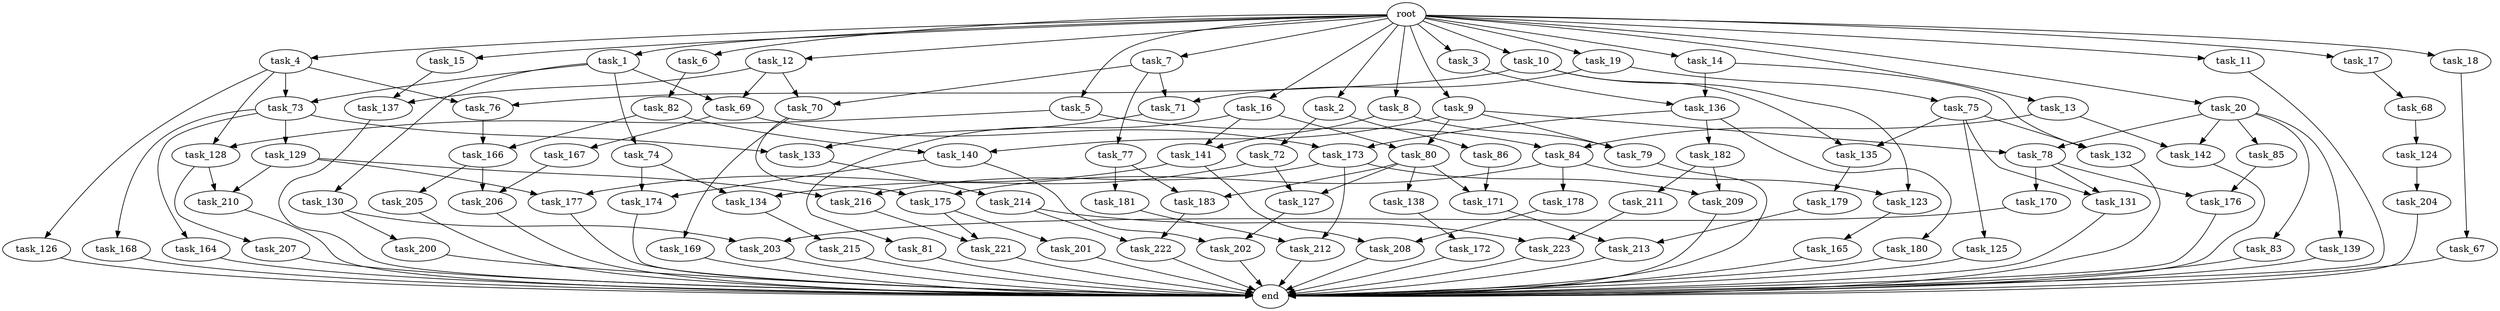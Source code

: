 digraph G {
  root [size="0.000000"];
  task_1 [size="2.048000"];
  task_2 [size="2.048000"];
  task_3 [size="2.048000"];
  task_4 [size="2.048000"];
  task_5 [size="2.048000"];
  task_6 [size="2.048000"];
  task_7 [size="2.048000"];
  task_8 [size="2.048000"];
  task_9 [size="2.048000"];
  task_10 [size="2.048000"];
  task_11 [size="2.048000"];
  task_12 [size="2.048000"];
  task_13 [size="2.048000"];
  task_14 [size="2.048000"];
  task_15 [size="2.048000"];
  task_16 [size="2.048000"];
  task_17 [size="2.048000"];
  task_18 [size="2.048000"];
  task_19 [size="2.048000"];
  task_20 [size="2.048000"];
  task_67 [size="154618822.656000"];
  task_68 [size="1717986918.400000"];
  task_69 [size="704374636.544000"];
  task_70 [size="1666447310.848000"];
  task_71 [size="1546188226.560000"];
  task_72 [size="1391569403.904000"];
  task_73 [size="584115552.256000"];
  task_74 [size="429496729.600000"];
  task_75 [size="154618822.656000"];
  task_76 [size="1872605741.056000"];
  task_77 [size="1391569403.904000"];
  task_78 [size="2336462209.024000"];
  task_79 [size="2336462209.024000"];
  task_80 [size="1717986918.400000"];
  task_81 [size="1099511627.776000"];
  task_82 [size="274877906.944000"];
  task_83 [size="1717986918.400000"];
  task_84 [size="2199023255.552000"];
  task_85 [size="1717986918.400000"];
  task_86 [size="1391569403.904000"];
  task_123 [size="1786706395.136000"];
  task_124 [size="154618822.656000"];
  task_125 [size="618475290.624000"];
  task_126 [size="154618822.656000"];
  task_127 [size="343597383.680000"];
  task_128 [size="1254130450.432000"];
  task_129 [size="154618822.656000"];
  task_130 [size="429496729.600000"];
  task_131 [size="687194767.360000"];
  task_132 [size="1047972020.224000"];
  task_133 [size="429496729.600000"];
  task_134 [size="429496729.600000"];
  task_135 [size="2336462209.024000"];
  task_136 [size="1821066133.504000"];
  task_137 [size="1666447310.848000"];
  task_138 [size="68719476.736000"];
  task_139 [size="1717986918.400000"];
  task_140 [size="1717986918.400000"];
  task_141 [size="2817498546.176000"];
  task_142 [size="2817498546.176000"];
  task_164 [size="154618822.656000"];
  task_165 [size="1717986918.400000"];
  task_166 [size="2817498546.176000"];
  task_167 [size="1391569403.904000"];
  task_168 [size="154618822.656000"];
  task_169 [size="1391569403.904000"];
  task_170 [size="68719476.736000"];
  task_171 [size="498216206.336000"];
  task_172 [size="274877906.944000"];
  task_173 [size="2233382993.920000"];
  task_174 [size="1546188226.560000"];
  task_175 [size="1460288880.640000"];
  task_176 [size="223338299.392000"];
  task_177 [size="2010044694.528000"];
  task_178 [size="68719476.736000"];
  task_179 [size="429496729.600000"];
  task_180 [size="841813590.016000"];
  task_181 [size="841813590.016000"];
  task_182 [size="841813590.016000"];
  task_183 [size="910533066.752000"];
  task_200 [size="1391569403.904000"];
  task_201 [size="68719476.736000"];
  task_202 [size="1666447310.848000"];
  task_203 [size="2010044694.528000"];
  task_204 [size="154618822.656000"];
  task_205 [size="1391569403.904000"];
  task_206 [size="2491081031.680000"];
  task_207 [size="154618822.656000"];
  task_208 [size="1717986918.400000"];
  task_209 [size="1047972020.224000"];
  task_210 [size="1546188226.560000"];
  task_211 [size="618475290.624000"];
  task_212 [size="1271310319.616000"];
  task_213 [size="2491081031.680000"];
  task_214 [size="1717986918.400000"];
  task_215 [size="1717986918.400000"];
  task_216 [size="1821066133.504000"];
  task_221 [size="1460288880.640000"];
  task_222 [size="1254130450.432000"];
  task_223 [size="1546188226.560000"];
  end [size="0.000000"];

  root -> task_1 [size="1.000000"];
  root -> task_2 [size="1.000000"];
  root -> task_3 [size="1.000000"];
  root -> task_4 [size="1.000000"];
  root -> task_5 [size="1.000000"];
  root -> task_6 [size="1.000000"];
  root -> task_7 [size="1.000000"];
  root -> task_8 [size="1.000000"];
  root -> task_9 [size="1.000000"];
  root -> task_10 [size="1.000000"];
  root -> task_11 [size="1.000000"];
  root -> task_12 [size="1.000000"];
  root -> task_13 [size="1.000000"];
  root -> task_14 [size="1.000000"];
  root -> task_15 [size="1.000000"];
  root -> task_16 [size="1.000000"];
  root -> task_17 [size="1.000000"];
  root -> task_18 [size="1.000000"];
  root -> task_19 [size="1.000000"];
  root -> task_20 [size="1.000000"];
  task_1 -> task_69 [size="209715200.000000"];
  task_1 -> task_73 [size="209715200.000000"];
  task_1 -> task_74 [size="209715200.000000"];
  task_1 -> task_130 [size="209715200.000000"];
  task_2 -> task_72 [size="679477248.000000"];
  task_2 -> task_86 [size="679477248.000000"];
  task_3 -> task_136 [size="679477248.000000"];
  task_4 -> task_73 [size="75497472.000000"];
  task_4 -> task_76 [size="75497472.000000"];
  task_4 -> task_126 [size="75497472.000000"];
  task_4 -> task_128 [size="75497472.000000"];
  task_5 -> task_84 [size="536870912.000000"];
  task_5 -> task_128 [size="536870912.000000"];
  task_6 -> task_82 [size="134217728.000000"];
  task_7 -> task_70 [size="679477248.000000"];
  task_7 -> task_71 [size="679477248.000000"];
  task_7 -> task_77 [size="679477248.000000"];
  task_8 -> task_79 [size="838860800.000000"];
  task_8 -> task_141 [size="838860800.000000"];
  task_9 -> task_78 [size="301989888.000000"];
  task_9 -> task_79 [size="301989888.000000"];
  task_9 -> task_80 [size="301989888.000000"];
  task_9 -> task_140 [size="301989888.000000"];
  task_10 -> task_76 [size="838860800.000000"];
  task_10 -> task_123 [size="838860800.000000"];
  task_10 -> task_135 [size="838860800.000000"];
  task_11 -> end [size="1.000000"];
  task_12 -> task_69 [size="134217728.000000"];
  task_12 -> task_70 [size="134217728.000000"];
  task_12 -> task_137 [size="134217728.000000"];
  task_13 -> task_84 [size="536870912.000000"];
  task_13 -> task_142 [size="536870912.000000"];
  task_14 -> task_132 [size="209715200.000000"];
  task_14 -> task_136 [size="209715200.000000"];
  task_15 -> task_137 [size="679477248.000000"];
  task_16 -> task_80 [size="536870912.000000"];
  task_16 -> task_81 [size="536870912.000000"];
  task_16 -> task_141 [size="536870912.000000"];
  task_17 -> task_68 [size="838860800.000000"];
  task_18 -> task_67 [size="75497472.000000"];
  task_19 -> task_71 [size="75497472.000000"];
  task_19 -> task_75 [size="75497472.000000"];
  task_20 -> task_78 [size="838860800.000000"];
  task_20 -> task_83 [size="838860800.000000"];
  task_20 -> task_85 [size="838860800.000000"];
  task_20 -> task_139 [size="838860800.000000"];
  task_20 -> task_142 [size="838860800.000000"];
  task_67 -> end [size="1.000000"];
  task_68 -> task_124 [size="75497472.000000"];
  task_69 -> task_167 [size="679477248.000000"];
  task_69 -> task_173 [size="679477248.000000"];
  task_70 -> task_169 [size="679477248.000000"];
  task_70 -> task_175 [size="679477248.000000"];
  task_71 -> task_133 [size="134217728.000000"];
  task_72 -> task_127 [size="134217728.000000"];
  task_72 -> task_134 [size="134217728.000000"];
  task_73 -> task_129 [size="75497472.000000"];
  task_73 -> task_133 [size="75497472.000000"];
  task_73 -> task_164 [size="75497472.000000"];
  task_73 -> task_168 [size="75497472.000000"];
  task_74 -> task_134 [size="75497472.000000"];
  task_74 -> task_174 [size="75497472.000000"];
  task_75 -> task_125 [size="301989888.000000"];
  task_75 -> task_131 [size="301989888.000000"];
  task_75 -> task_132 [size="301989888.000000"];
  task_75 -> task_135 [size="301989888.000000"];
  task_76 -> task_166 [size="838860800.000000"];
  task_77 -> task_181 [size="411041792.000000"];
  task_77 -> task_183 [size="411041792.000000"];
  task_78 -> task_131 [size="33554432.000000"];
  task_78 -> task_170 [size="33554432.000000"];
  task_78 -> task_176 [size="33554432.000000"];
  task_79 -> end [size="1.000000"];
  task_80 -> task_127 [size="33554432.000000"];
  task_80 -> task_138 [size="33554432.000000"];
  task_80 -> task_171 [size="33554432.000000"];
  task_80 -> task_183 [size="33554432.000000"];
  task_81 -> end [size="1.000000"];
  task_82 -> task_140 [size="536870912.000000"];
  task_82 -> task_166 [size="536870912.000000"];
  task_83 -> end [size="1.000000"];
  task_84 -> task_123 [size="33554432.000000"];
  task_84 -> task_175 [size="33554432.000000"];
  task_84 -> task_178 [size="33554432.000000"];
  task_85 -> task_176 [size="75497472.000000"];
  task_86 -> task_171 [size="209715200.000000"];
  task_123 -> task_165 [size="838860800.000000"];
  task_124 -> task_204 [size="75497472.000000"];
  task_125 -> end [size="1.000000"];
  task_126 -> end [size="1.000000"];
  task_127 -> task_202 [size="134217728.000000"];
  task_128 -> task_207 [size="75497472.000000"];
  task_128 -> task_210 [size="75497472.000000"];
  task_129 -> task_177 [size="679477248.000000"];
  task_129 -> task_210 [size="679477248.000000"];
  task_129 -> task_216 [size="679477248.000000"];
  task_130 -> task_200 [size="679477248.000000"];
  task_130 -> task_203 [size="679477248.000000"];
  task_131 -> end [size="1.000000"];
  task_132 -> end [size="1.000000"];
  task_133 -> task_214 [size="838860800.000000"];
  task_134 -> task_215 [size="838860800.000000"];
  task_135 -> task_179 [size="209715200.000000"];
  task_136 -> task_173 [size="411041792.000000"];
  task_136 -> task_180 [size="411041792.000000"];
  task_136 -> task_182 [size="411041792.000000"];
  task_137 -> end [size="1.000000"];
  task_138 -> task_172 [size="134217728.000000"];
  task_139 -> end [size="1.000000"];
  task_140 -> task_174 [size="679477248.000000"];
  task_140 -> task_202 [size="679477248.000000"];
  task_141 -> task_177 [size="301989888.000000"];
  task_141 -> task_208 [size="301989888.000000"];
  task_142 -> end [size="1.000000"];
  task_164 -> end [size="1.000000"];
  task_165 -> end [size="1.000000"];
  task_166 -> task_205 [size="679477248.000000"];
  task_166 -> task_206 [size="679477248.000000"];
  task_167 -> task_206 [size="536870912.000000"];
  task_168 -> end [size="1.000000"];
  task_169 -> end [size="1.000000"];
  task_170 -> task_203 [size="301989888.000000"];
  task_171 -> task_213 [size="536870912.000000"];
  task_172 -> end [size="1.000000"];
  task_173 -> task_209 [size="209715200.000000"];
  task_173 -> task_212 [size="209715200.000000"];
  task_173 -> task_216 [size="209715200.000000"];
  task_174 -> end [size="1.000000"];
  task_175 -> task_201 [size="33554432.000000"];
  task_175 -> task_221 [size="33554432.000000"];
  task_176 -> end [size="1.000000"];
  task_177 -> end [size="1.000000"];
  task_178 -> task_208 [size="536870912.000000"];
  task_179 -> task_213 [size="679477248.000000"];
  task_180 -> end [size="1.000000"];
  task_181 -> task_212 [size="411041792.000000"];
  task_182 -> task_209 [size="301989888.000000"];
  task_182 -> task_211 [size="301989888.000000"];
  task_183 -> task_222 [size="536870912.000000"];
  task_200 -> end [size="1.000000"];
  task_201 -> end [size="1.000000"];
  task_202 -> end [size="1.000000"];
  task_203 -> end [size="1.000000"];
  task_204 -> end [size="1.000000"];
  task_205 -> end [size="1.000000"];
  task_206 -> end [size="1.000000"];
  task_207 -> end [size="1.000000"];
  task_208 -> end [size="1.000000"];
  task_209 -> end [size="1.000000"];
  task_210 -> end [size="1.000000"];
  task_211 -> task_223 [size="679477248.000000"];
  task_212 -> end [size="1.000000"];
  task_213 -> end [size="1.000000"];
  task_214 -> task_222 [size="75497472.000000"];
  task_214 -> task_223 [size="75497472.000000"];
  task_215 -> end [size="1.000000"];
  task_216 -> task_221 [size="679477248.000000"];
  task_221 -> end [size="1.000000"];
  task_222 -> end [size="1.000000"];
  task_223 -> end [size="1.000000"];
}
